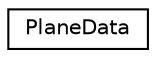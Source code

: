 digraph "Graphical Class Hierarchy"
{
 // LATEX_PDF_SIZE
  edge [fontname="Helvetica",fontsize="10",labelfontname="Helvetica",labelfontsize="10"];
  node [fontname="Helvetica",fontsize="10",shape=record];
  rankdir="LR";
  Node0 [label="PlaneData",height=0.2,width=0.4,color="black", fillcolor="white", style="filled",URL="$structsl_1_1PlaneData.html",tooltip="Structure that defines a new plane, holding information directly from the ZED SDK...."];
}
